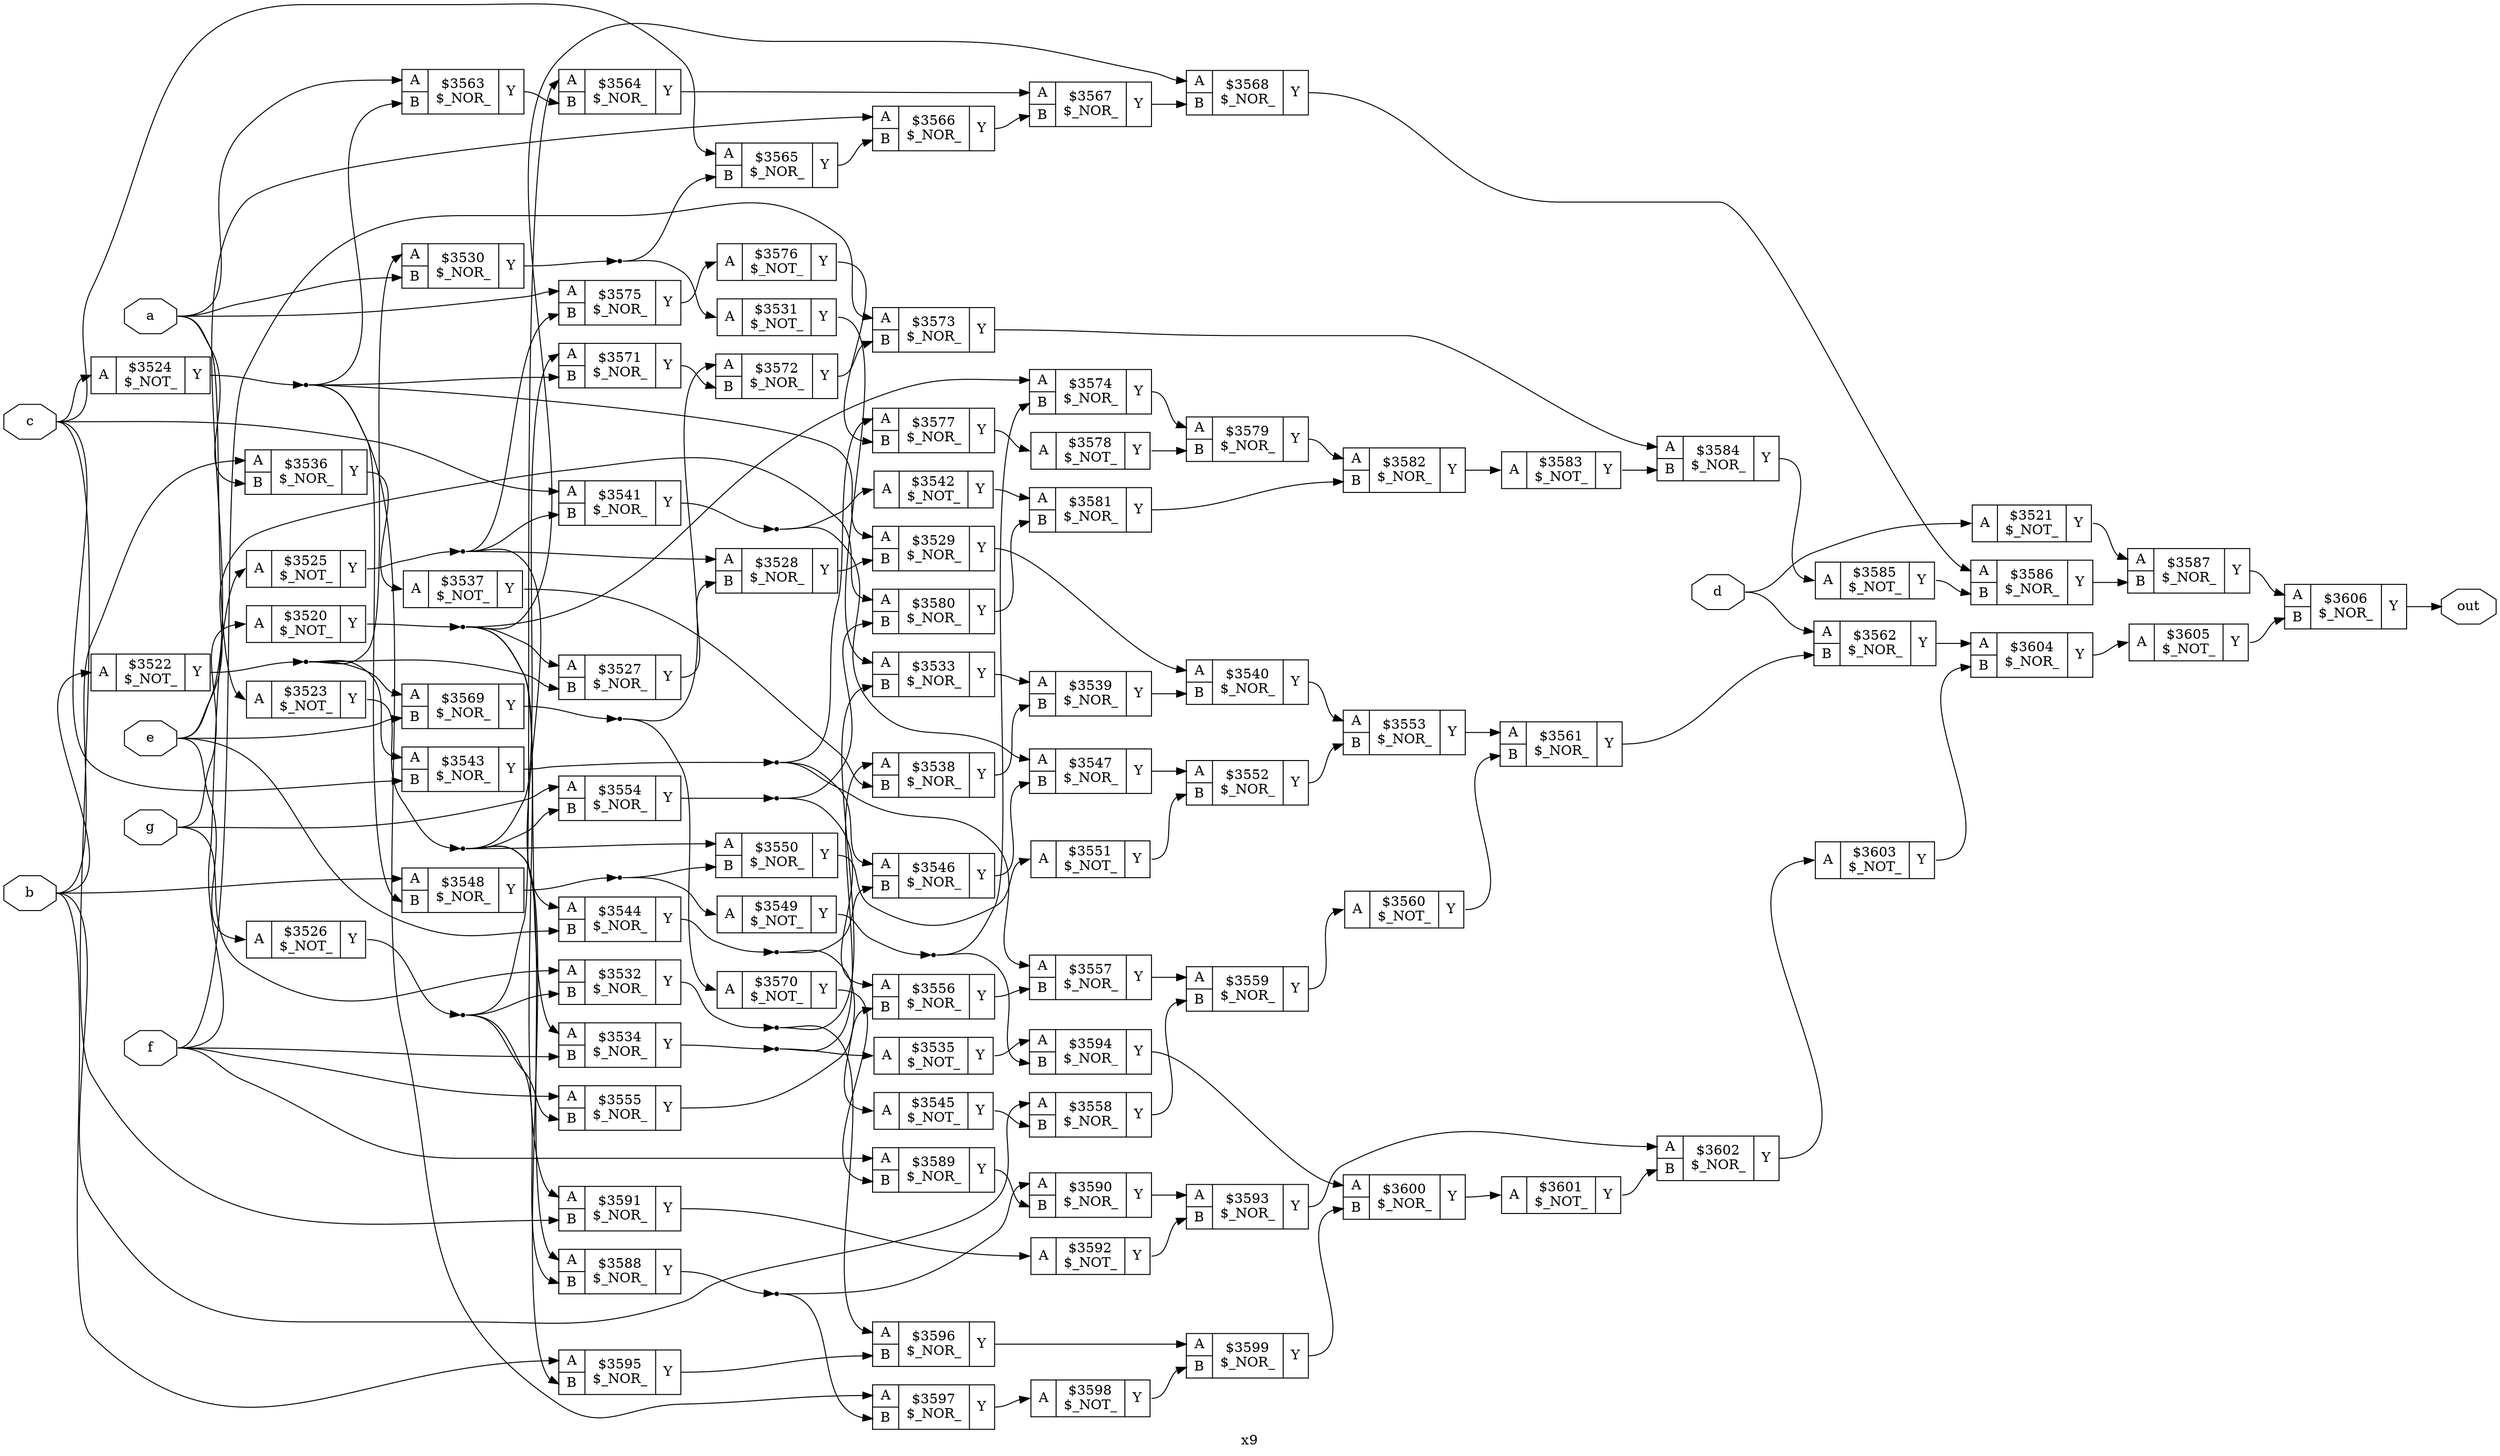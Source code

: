 digraph "x9" {
label="x9";
rankdir="LR";
remincross=true;
n87 [ shape=octagon, label="a", color="black", fontcolor="black" ];
n88 [ shape=octagon, label="b", color="black", fontcolor="black" ];
n89 [ shape=octagon, label="c", color="black", fontcolor="black" ];
n90 [ shape=octagon, label="d", color="black", fontcolor="black" ];
n91 [ shape=octagon, label="e", color="black", fontcolor="black" ];
n92 [ shape=octagon, label="f", color="black", fontcolor="black" ];
n93 [ shape=octagon, label="g", color="black", fontcolor="black" ];
n94 [ shape=octagon, label="out", color="black", fontcolor="black" ];
c97 [ shape=record, label="{{<p95> A}|$3520\n$_NOT_|{<p96> Y}}" ];
c98 [ shape=record, label="{{<p95> A}|$3521\n$_NOT_|{<p96> Y}}" ];
c99 [ shape=record, label="{{<p95> A}|$3522\n$_NOT_|{<p96> Y}}" ];
c100 [ shape=record, label="{{<p95> A}|$3523\n$_NOT_|{<p96> Y}}" ];
c101 [ shape=record, label="{{<p95> A}|$3524\n$_NOT_|{<p96> Y}}" ];
c102 [ shape=record, label="{{<p95> A}|$3525\n$_NOT_|{<p96> Y}}" ];
c103 [ shape=record, label="{{<p95> A}|$3526\n$_NOT_|{<p96> Y}}" ];
c105 [ shape=record, label="{{<p95> A|<p104> B}|$3527\n$_NOR_|{<p96> Y}}" ];
c106 [ shape=record, label="{{<p95> A|<p104> B}|$3528\n$_NOR_|{<p96> Y}}" ];
c107 [ shape=record, label="{{<p95> A|<p104> B}|$3529\n$_NOR_|{<p96> Y}}" ];
c108 [ shape=record, label="{{<p95> A|<p104> B}|$3530\n$_NOR_|{<p96> Y}}" ];
c109 [ shape=record, label="{{<p95> A}|$3531\n$_NOT_|{<p96> Y}}" ];
c110 [ shape=record, label="{{<p95> A|<p104> B}|$3532\n$_NOR_|{<p96> Y}}" ];
c111 [ shape=record, label="{{<p95> A|<p104> B}|$3533\n$_NOR_|{<p96> Y}}" ];
c112 [ shape=record, label="{{<p95> A|<p104> B}|$3534\n$_NOR_|{<p96> Y}}" ];
c113 [ shape=record, label="{{<p95> A}|$3535\n$_NOT_|{<p96> Y}}" ];
c114 [ shape=record, label="{{<p95> A|<p104> B}|$3536\n$_NOR_|{<p96> Y}}" ];
c115 [ shape=record, label="{{<p95> A}|$3537\n$_NOT_|{<p96> Y}}" ];
c116 [ shape=record, label="{{<p95> A|<p104> B}|$3538\n$_NOR_|{<p96> Y}}" ];
c117 [ shape=record, label="{{<p95> A|<p104> B}|$3539\n$_NOR_|{<p96> Y}}" ];
c118 [ shape=record, label="{{<p95> A|<p104> B}|$3540\n$_NOR_|{<p96> Y}}" ];
c119 [ shape=record, label="{{<p95> A|<p104> B}|$3541\n$_NOR_|{<p96> Y}}" ];
c120 [ shape=record, label="{{<p95> A}|$3542\n$_NOT_|{<p96> Y}}" ];
c121 [ shape=record, label="{{<p95> A|<p104> B}|$3543\n$_NOR_|{<p96> Y}}" ];
c122 [ shape=record, label="{{<p95> A|<p104> B}|$3544\n$_NOR_|{<p96> Y}}" ];
c123 [ shape=record, label="{{<p95> A}|$3545\n$_NOT_|{<p96> Y}}" ];
c124 [ shape=record, label="{{<p95> A|<p104> B}|$3546\n$_NOR_|{<p96> Y}}" ];
c125 [ shape=record, label="{{<p95> A|<p104> B}|$3547\n$_NOR_|{<p96> Y}}" ];
c126 [ shape=record, label="{{<p95> A|<p104> B}|$3548\n$_NOR_|{<p96> Y}}" ];
c127 [ shape=record, label="{{<p95> A}|$3549\n$_NOT_|{<p96> Y}}" ];
c128 [ shape=record, label="{{<p95> A|<p104> B}|$3550\n$_NOR_|{<p96> Y}}" ];
c129 [ shape=record, label="{{<p95> A}|$3551\n$_NOT_|{<p96> Y}}" ];
c130 [ shape=record, label="{{<p95> A|<p104> B}|$3552\n$_NOR_|{<p96> Y}}" ];
c131 [ shape=record, label="{{<p95> A|<p104> B}|$3553\n$_NOR_|{<p96> Y}}" ];
c132 [ shape=record, label="{{<p95> A|<p104> B}|$3554\n$_NOR_|{<p96> Y}}" ];
c133 [ shape=record, label="{{<p95> A|<p104> B}|$3555\n$_NOR_|{<p96> Y}}" ];
c134 [ shape=record, label="{{<p95> A|<p104> B}|$3556\n$_NOR_|{<p96> Y}}" ];
c135 [ shape=record, label="{{<p95> A|<p104> B}|$3557\n$_NOR_|{<p96> Y}}" ];
c136 [ shape=record, label="{{<p95> A|<p104> B}|$3558\n$_NOR_|{<p96> Y}}" ];
c137 [ shape=record, label="{{<p95> A|<p104> B}|$3559\n$_NOR_|{<p96> Y}}" ];
c138 [ shape=record, label="{{<p95> A}|$3560\n$_NOT_|{<p96> Y}}" ];
c139 [ shape=record, label="{{<p95> A|<p104> B}|$3561\n$_NOR_|{<p96> Y}}" ];
c140 [ shape=record, label="{{<p95> A|<p104> B}|$3562\n$_NOR_|{<p96> Y}}" ];
c141 [ shape=record, label="{{<p95> A|<p104> B}|$3563\n$_NOR_|{<p96> Y}}" ];
c142 [ shape=record, label="{{<p95> A|<p104> B}|$3564\n$_NOR_|{<p96> Y}}" ];
c143 [ shape=record, label="{{<p95> A|<p104> B}|$3565\n$_NOR_|{<p96> Y}}" ];
c144 [ shape=record, label="{{<p95> A|<p104> B}|$3566\n$_NOR_|{<p96> Y}}" ];
c145 [ shape=record, label="{{<p95> A|<p104> B}|$3567\n$_NOR_|{<p96> Y}}" ];
c146 [ shape=record, label="{{<p95> A|<p104> B}|$3568\n$_NOR_|{<p96> Y}}" ];
c147 [ shape=record, label="{{<p95> A|<p104> B}|$3569\n$_NOR_|{<p96> Y}}" ];
c148 [ shape=record, label="{{<p95> A}|$3570\n$_NOT_|{<p96> Y}}" ];
c149 [ shape=record, label="{{<p95> A|<p104> B}|$3571\n$_NOR_|{<p96> Y}}" ];
c150 [ shape=record, label="{{<p95> A|<p104> B}|$3572\n$_NOR_|{<p96> Y}}" ];
c151 [ shape=record, label="{{<p95> A|<p104> B}|$3573\n$_NOR_|{<p96> Y}}" ];
c152 [ shape=record, label="{{<p95> A|<p104> B}|$3574\n$_NOR_|{<p96> Y}}" ];
c153 [ shape=record, label="{{<p95> A|<p104> B}|$3575\n$_NOR_|{<p96> Y}}" ];
c154 [ shape=record, label="{{<p95> A}|$3576\n$_NOT_|{<p96> Y}}" ];
c155 [ shape=record, label="{{<p95> A|<p104> B}|$3577\n$_NOR_|{<p96> Y}}" ];
c156 [ shape=record, label="{{<p95> A}|$3578\n$_NOT_|{<p96> Y}}" ];
c157 [ shape=record, label="{{<p95> A|<p104> B}|$3579\n$_NOR_|{<p96> Y}}" ];
c158 [ shape=record, label="{{<p95> A|<p104> B}|$3580\n$_NOR_|{<p96> Y}}" ];
c159 [ shape=record, label="{{<p95> A|<p104> B}|$3581\n$_NOR_|{<p96> Y}}" ];
c160 [ shape=record, label="{{<p95> A|<p104> B}|$3582\n$_NOR_|{<p96> Y}}" ];
c161 [ shape=record, label="{{<p95> A}|$3583\n$_NOT_|{<p96> Y}}" ];
c162 [ shape=record, label="{{<p95> A|<p104> B}|$3584\n$_NOR_|{<p96> Y}}" ];
c163 [ shape=record, label="{{<p95> A}|$3585\n$_NOT_|{<p96> Y}}" ];
c164 [ shape=record, label="{{<p95> A|<p104> B}|$3586\n$_NOR_|{<p96> Y}}" ];
c165 [ shape=record, label="{{<p95> A|<p104> B}|$3587\n$_NOR_|{<p96> Y}}" ];
c166 [ shape=record, label="{{<p95> A|<p104> B}|$3588\n$_NOR_|{<p96> Y}}" ];
c167 [ shape=record, label="{{<p95> A|<p104> B}|$3589\n$_NOR_|{<p96> Y}}" ];
c168 [ shape=record, label="{{<p95> A|<p104> B}|$3590\n$_NOR_|{<p96> Y}}" ];
c169 [ shape=record, label="{{<p95> A|<p104> B}|$3591\n$_NOR_|{<p96> Y}}" ];
c170 [ shape=record, label="{{<p95> A}|$3592\n$_NOT_|{<p96> Y}}" ];
c171 [ shape=record, label="{{<p95> A|<p104> B}|$3593\n$_NOR_|{<p96> Y}}" ];
c172 [ shape=record, label="{{<p95> A|<p104> B}|$3594\n$_NOR_|{<p96> Y}}" ];
c173 [ shape=record, label="{{<p95> A|<p104> B}|$3595\n$_NOR_|{<p96> Y}}" ];
c174 [ shape=record, label="{{<p95> A|<p104> B}|$3596\n$_NOR_|{<p96> Y}}" ];
c175 [ shape=record, label="{{<p95> A|<p104> B}|$3597\n$_NOR_|{<p96> Y}}" ];
c176 [ shape=record, label="{{<p95> A}|$3598\n$_NOT_|{<p96> Y}}" ];
c177 [ shape=record, label="{{<p95> A|<p104> B}|$3599\n$_NOR_|{<p96> Y}}" ];
c178 [ shape=record, label="{{<p95> A|<p104> B}|$3600\n$_NOR_|{<p96> Y}}" ];
c179 [ shape=record, label="{{<p95> A}|$3601\n$_NOT_|{<p96> Y}}" ];
c180 [ shape=record, label="{{<p95> A|<p104> B}|$3602\n$_NOR_|{<p96> Y}}" ];
c181 [ shape=record, label="{{<p95> A}|$3603\n$_NOT_|{<p96> Y}}" ];
c182 [ shape=record, label="{{<p95> A|<p104> B}|$3604\n$_NOR_|{<p96> Y}}" ];
c183 [ shape=record, label="{{<p95> A}|$3605\n$_NOT_|{<p96> Y}}" ];
c184 [ shape=record, label="{{<p95> A|<p104> B}|$3606\n$_NOR_|{<p96> Y}}" ];
c98:p96:e -> c165:p95:w [color="black", label=""];
n10 [ shape=point ];
c108:p96:e -> n10:w [color="black", label=""];
n10:e -> c109:p95:w [color="black", label=""];
n10:e -> c143:p104:w [color="black", label=""];
c109:p96:e -> c111:p95:w [color="black", label=""];
n12 [ shape=point ];
c110:p96:e -> n12:w [color="black", label=""];
n12:e -> c111:p104:w [color="black", label=""];
n12:e -> c174:p95:w [color="black", label=""];
c111:p96:e -> c117:p95:w [color="black", label=""];
n14 [ shape=point ];
c112:p96:e -> n14:w [color="black", label=""];
n14:e -> c113:p95:w [color="black", label=""];
n14:e -> c116:p95:w [color="black", label=""];
c113:p96:e -> c172:p95:w [color="black", label=""];
c114:p96:e -> c115:p95:w [color="black", label=""];
c115:p96:e -> c116:p104:w [color="black", label=""];
c116:p96:e -> c117:p104:w [color="black", label=""];
c117:p96:e -> c118:p104:w [color="black", label=""];
n2 [ shape=point ];
c99:p96:e -> n2:w [color="black", label=""];
n2:e -> c105:p104:w [color="black", label=""];
n2:e -> c108:p95:w [color="black", label=""];
n2:e -> c121:p95:w [color="black", label=""];
n2:e -> c147:p95:w [color="black", label=""];
c118:p96:e -> c131:p95:w [color="black", label=""];
n21 [ shape=point ];
c119:p96:e -> n21:w [color="black", label=""];
n21:e -> c120:p95:w [color="black", label=""];
n21:e -> c125:p95:w [color="black", label=""];
c120:p96:e -> c159:p95:w [color="black", label=""];
n23 [ shape=point ];
c121:p96:e -> n23:w [color="black", label=""];
n23:e -> c124:p95:w [color="black", label=""];
n23:e -> c135:p95:w [color="black", label=""];
n23:e -> c155:p95:w [color="black", label=""];
n24 [ shape=point ];
c122:p96:e -> n24:w [color="black", label=""];
n24:e -> c123:p95:w [color="black", label=""];
n24:e -> c124:p104:w [color="black", label=""];
c123:p96:e -> c136:p104:w [color="black", label=""];
c124:p96:e -> c125:p104:w [color="black", label=""];
c125:p96:e -> c130:p95:w [color="black", label=""];
n28 [ shape=point ];
c126:p96:e -> n28:w [color="black", label=""];
n28:e -> c127:p95:w [color="black", label=""];
n28:e -> c128:p104:w [color="black", label=""];
n29 [ shape=point ];
c127:p96:e -> n29:w [color="black", label=""];
n29:e -> c152:p104:w [color="black", label=""];
n29:e -> c172:p104:w [color="black", label=""];
n3 [ shape=point ];
c100:p96:e -> n3:w [color="black", label=""];
n3:e -> c128:p95:w [color="black", label=""];
n3:e -> c132:p104:w [color="black", label=""];
n3:e -> c149:p95:w [color="black", label=""];
n3:e -> c166:p95:w [color="black", label=""];
n3:e -> c173:p104:w [color="black", label=""];
c128:p96:e -> c129:p95:w [color="black", label=""];
c129:p96:e -> c130:p104:w [color="black", label=""];
c130:p96:e -> c131:p104:w [color="black", label=""];
c131:p96:e -> c139:p95:w [color="black", label=""];
n34 [ shape=point ];
c132:p96:e -> n34:w [color="black", label=""];
n34:e -> c134:p95:w [color="black", label=""];
n34:e -> c158:p104:w [color="black", label=""];
c133:p96:e -> c134:p104:w [color="black", label=""];
c134:p96:e -> c135:p104:w [color="black", label=""];
c135:p96:e -> c137:p95:w [color="black", label=""];
c136:p96:e -> c137:p104:w [color="black", label=""];
c137:p96:e -> c138:p95:w [color="black", label=""];
n4 [ shape=point ];
c101:p96:e -> n4:w [color="black", label=""];
n4:e -> c107:p95:w [color="black", label=""];
n4:e -> c126:p104:w [color="black", label=""];
n4:e -> c141:p104:w [color="black", label=""];
n4:e -> c149:p104:w [color="black", label=""];
n4:e -> c175:p95:w [color="black", label=""];
c138:p96:e -> c139:p104:w [color="black", label=""];
c139:p96:e -> c140:p104:w [color="black", label=""];
c140:p96:e -> c182:p95:w [color="black", label=""];
c141:p96:e -> c142:p104:w [color="black", label=""];
c142:p96:e -> c145:p95:w [color="black", label=""];
c143:p96:e -> c144:p104:w [color="black", label=""];
c144:p96:e -> c145:p104:w [color="black", label=""];
c145:p96:e -> c146:p104:w [color="black", label=""];
c146:p96:e -> c164:p95:w [color="black", label=""];
n49 [ shape=point ];
c147:p96:e -> n49:w [color="black", label=""];
n49:e -> c148:p95:w [color="black", label=""];
n49:e -> c150:p95:w [color="black", label=""];
n5 [ shape=point ];
c102:p96:e -> n5:w [color="black", label=""];
n5:e -> c106:p95:w [color="black", label=""];
n5:e -> c119:p104:w [color="black", label=""];
n5:e -> c122:p95:w [color="black", label=""];
n5:e -> c153:p104:w [color="black", label=""];
c148:p96:e -> c167:p104:w [color="black", label=""];
c149:p96:e -> c150:p104:w [color="black", label=""];
c150:p96:e -> c151:p104:w [color="black", label=""];
c151:p96:e -> c162:p95:w [color="black", label=""];
c152:p96:e -> c157:p95:w [color="black", label=""];
c153:p96:e -> c154:p95:w [color="black", label=""];
c154:p96:e -> c155:p104:w [color="black", label=""];
c155:p96:e -> c156:p95:w [color="black", label=""];
c156:p96:e -> c157:p104:w [color="black", label=""];
c157:p96:e -> c160:p95:w [color="black", label=""];
n6 [ shape=point ];
c103:p96:e -> n6:w [color="black", label=""];
n6:e -> c110:p104:w [color="black", label=""];
n6:e -> c133:p104:w [color="black", label=""];
n6:e -> c142:p95:w [color="black", label=""];
n6:e -> c166:p104:w [color="black", label=""];
c158:p96:e -> c159:p104:w [color="black", label=""];
c159:p96:e -> c160:p104:w [color="black", label=""];
c160:p96:e -> c161:p95:w [color="black", label=""];
c161:p96:e -> c162:p104:w [color="black", label=""];
c162:p96:e -> c163:p95:w [color="black", label=""];
c163:p96:e -> c164:p104:w [color="black", label=""];
c164:p96:e -> c165:p104:w [color="black", label=""];
c165:p96:e -> c184:p95:w [color="black", label=""];
n68 [ shape=point ];
c166:p96:e -> n68:w [color="black", label=""];
n68:e -> c168:p95:w [color="black", label=""];
n68:e -> c175:p104:w [color="black", label=""];
c167:p96:e -> c168:p104:w [color="black", label=""];
c105:p96:e -> c106:p104:w [color="black", label=""];
c168:p96:e -> c171:p95:w [color="black", label=""];
c169:p96:e -> c170:p95:w [color="black", label=""];
c170:p96:e -> c171:p104:w [color="black", label=""];
c171:p96:e -> c180:p95:w [color="black", label=""];
c172:p96:e -> c178:p95:w [color="black", label=""];
c173:p96:e -> c174:p104:w [color="black", label=""];
c174:p96:e -> c177:p95:w [color="black", label=""];
c175:p96:e -> c176:p95:w [color="black", label=""];
c176:p96:e -> c177:p104:w [color="black", label=""];
c177:p96:e -> c178:p104:w [color="black", label=""];
c106:p96:e -> c107:p104:w [color="black", label=""];
c178:p96:e -> c179:p95:w [color="black", label=""];
c179:p96:e -> c180:p104:w [color="black", label=""];
c180:p96:e -> c181:p95:w [color="black", label=""];
c181:p96:e -> c182:p104:w [color="black", label=""];
c182:p96:e -> c183:p95:w [color="black", label=""];
c183:p96:e -> c184:p104:w [color="black", label=""];
n86 [ shape=point ];
c97:p96:e -> n86:w [color="black", label=""];
n86:e -> c105:p95:w [color="black", label=""];
n86:e -> c112:p95:w [color="black", label=""];
n86:e -> c146:p95:w [color="black", label=""];
n86:e -> c152:p95:w [color="black", label=""];
n86:e -> c169:p95:w [color="black", label=""];
n87:e -> c100:p95:w [color="black", label=""];
n87:e -> c108:p104:w [color="black", label=""];
n87:e -> c114:p104:w [color="black", label=""];
n87:e -> c141:p95:w [color="black", label=""];
n87:e -> c153:p95:w [color="black", label=""];
n88:e -> c114:p95:w [color="black", label=""];
n88:e -> c126:p95:w [color="black", label=""];
n88:e -> c136:p95:w [color="black", label=""];
n88:e -> c173:p95:w [color="black", label=""];
n88:e -> c99:p95:w [color="black", label=""];
n89:e -> c101:p95:w [color="black", label=""];
n89:e -> c119:p95:w [color="black", label=""];
n89:e -> c121:p104:w [color="black", label=""];
n89:e -> c143:p95:w [color="black", label=""];
n89:e -> c169:p104:w [color="black", label=""];
c107:p96:e -> c118:p95:w [color="black", label=""];
n90:e -> c140:p95:w [color="black", label=""];
n90:e -> c98:p95:w [color="black", label=""];
n91:e -> c103:p95:w [color="black", label=""];
n91:e -> c122:p104:w [color="black", label=""];
n91:e -> c144:p95:w [color="black", label=""];
n91:e -> c147:p104:w [color="black", label=""];
n91:e -> c158:p95:w [color="black", label=""];
n92:e -> c102:p95:w [color="black", label=""];
n92:e -> c112:p104:w [color="black", label=""];
n92:e -> c133:p95:w [color="black", label=""];
n92:e -> c151:p95:w [color="black", label=""];
n92:e -> c167:p95:w [color="black", label=""];
n93:e -> c110:p95:w [color="black", label=""];
n93:e -> c132:p95:w [color="black", label=""];
n93:e -> c97:p95:w [color="black", label=""];
c184:p96:e -> n94:w [color="black", label=""];
}
